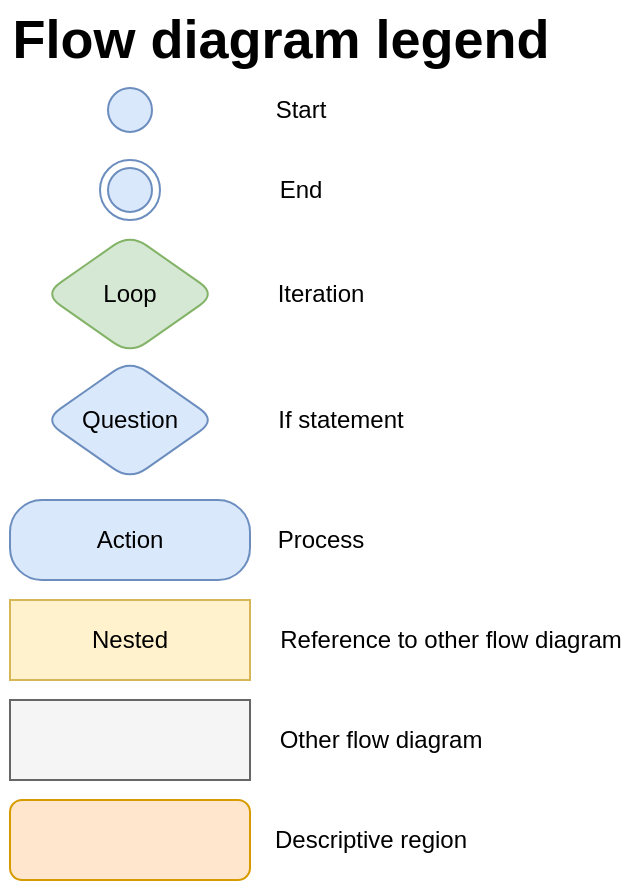<mxfile version="12.6.5" type="device"><diagram id="rwsZd7i_qpABLzxeQdRA" name="Page-1"><mxGraphModel dx="981" dy="567" grid="1" gridSize="10" guides="1" tooltips="1" connect="1" arrows="1" fold="1" page="1" pageScale="1" pageWidth="850" pageHeight="1100" math="0" shadow="0"><root><mxCell id="0"/><mxCell id="1" parent="0"/><mxCell id="H3pyTuPT1l9rmwDwsNcc-1" value="Flow diagram legend" style="text;strokeColor=none;fillColor=none;html=1;fontSize=27;fontStyle=1;verticalAlign=middle;align=center;rounded=0;shadow=0;" vertex="1" parent="1"><mxGeometry x="280" y="10" width="280" height="40" as="geometry"/></mxCell><mxCell id="H3pyTuPT1l9rmwDwsNcc-2" value="" style="ellipse;html=1;shape=startState;fillColor=#dae8fc;strokeColor=#6c8ebf;shadow=0;" vertex="1" parent="1"><mxGeometry x="330" y="50" width="30" height="30" as="geometry"/></mxCell><mxCell id="H3pyTuPT1l9rmwDwsNcc-3" value="" style="ellipse;html=1;shape=endState;fillColor=#dae8fc;strokeColor=#6c8ebf;rounded=1;shadow=0;" vertex="1" parent="1"><mxGeometry x="330" y="90" width="30" height="30" as="geometry"/></mxCell><mxCell id="H3pyTuPT1l9rmwDwsNcc-4" value="Start" style="text;html=1;align=center;verticalAlign=middle;resizable=0;points=[];autosize=1;" vertex="1" parent="1"><mxGeometry x="410" y="55" width="40" height="20" as="geometry"/></mxCell><mxCell id="H3pyTuPT1l9rmwDwsNcc-5" value="End" style="text;html=1;align=center;verticalAlign=middle;resizable=0;points=[];autosize=1;" vertex="1" parent="1"><mxGeometry x="410" y="95" width="40" height="20" as="geometry"/></mxCell><mxCell id="H3pyTuPT1l9rmwDwsNcc-6" value="Loop" style="rhombus;whiteSpace=wrap;html=1;fillColor=#d5e8d4;strokeColor=#82b366;rounded=1;shadow=0;strokeWidth=1;perimeterSpacing=0;" vertex="1" parent="1"><mxGeometry x="302" y="127" width="86" height="60" as="geometry"/></mxCell><mxCell id="H3pyTuPT1l9rmwDwsNcc-7" value="Iteration" style="text;html=1;align=center;verticalAlign=middle;resizable=0;points=[];autosize=1;" vertex="1" parent="1"><mxGeometry x="410" y="147" width="60" height="20" as="geometry"/></mxCell><mxCell id="H3pyTuPT1l9rmwDwsNcc-8" value="Question" style="rhombus;whiteSpace=wrap;html=1;fillColor=#dae8fc;strokeColor=#6c8ebf;rounded=1;shadow=0;strokeWidth=1;perimeterSpacing=0;" vertex="1" parent="1"><mxGeometry x="302" y="190" width="86" height="60" as="geometry"/></mxCell><mxCell id="H3pyTuPT1l9rmwDwsNcc-9" value="If statement" style="text;html=1;align=center;verticalAlign=middle;resizable=0;points=[];autosize=1;" vertex="1" parent="1"><mxGeometry x="410" y="210" width="80" height="20" as="geometry"/></mxCell><mxCell id="H3pyTuPT1l9rmwDwsNcc-10" value="Action" style="rounded=1;whiteSpace=wrap;html=1;arcSize=40;fillColor=#dae8fc;strokeColor=#6c8ebf;shadow=0;" vertex="1" parent="1"><mxGeometry x="285" y="260" width="120" height="40" as="geometry"/></mxCell><mxCell id="H3pyTuPT1l9rmwDwsNcc-12" value="Nested" style="rounded=0;whiteSpace=wrap;html=1;arcSize=40;fillColor=#fff2cc;strokeColor=#d6b656;shadow=0;" vertex="1" parent="1"><mxGeometry x="285" y="310" width="120" height="40" as="geometry"/></mxCell><mxCell id="H3pyTuPT1l9rmwDwsNcc-13" value="Reference to other flow diagram" style="text;html=1;align=center;verticalAlign=middle;resizable=0;points=[];autosize=1;" vertex="1" parent="1"><mxGeometry x="410" y="320" width="190" height="20" as="geometry"/></mxCell><mxCell id="H3pyTuPT1l9rmwDwsNcc-14" value="Process" style="text;html=1;align=center;verticalAlign=middle;resizable=0;points=[];autosize=1;" vertex="1" parent="1"><mxGeometry x="410" y="270" width="60" height="20" as="geometry"/></mxCell><mxCell id="H3pyTuPT1l9rmwDwsNcc-15" value="" style="rounded=0;whiteSpace=wrap;html=1;fillColor=#f5f5f5;strokeColor=#666666;fontColor=#333333;" vertex="1" parent="1"><mxGeometry x="285" y="360" width="120" height="40" as="geometry"/></mxCell><mxCell id="H3pyTuPT1l9rmwDwsNcc-16" value="Other flow diagram" style="text;html=1;align=center;verticalAlign=middle;resizable=0;points=[];autosize=1;" vertex="1" parent="1"><mxGeometry x="410" y="370" width="120" height="20" as="geometry"/></mxCell><mxCell id="H3pyTuPT1l9rmwDwsNcc-17" value="" style="rounded=1;whiteSpace=wrap;html=1;fillColor=#ffe6cc;strokeColor=#d79b00;" vertex="1" parent="1"><mxGeometry x="285" y="410" width="120" height="40" as="geometry"/></mxCell><mxCell id="H3pyTuPT1l9rmwDwsNcc-18" value="Descriptive region" style="text;html=1;align=center;verticalAlign=middle;resizable=0;points=[];autosize=1;" vertex="1" parent="1"><mxGeometry x="410" y="420" width="110" height="20" as="geometry"/></mxCell></root></mxGraphModel></diagram></mxfile>